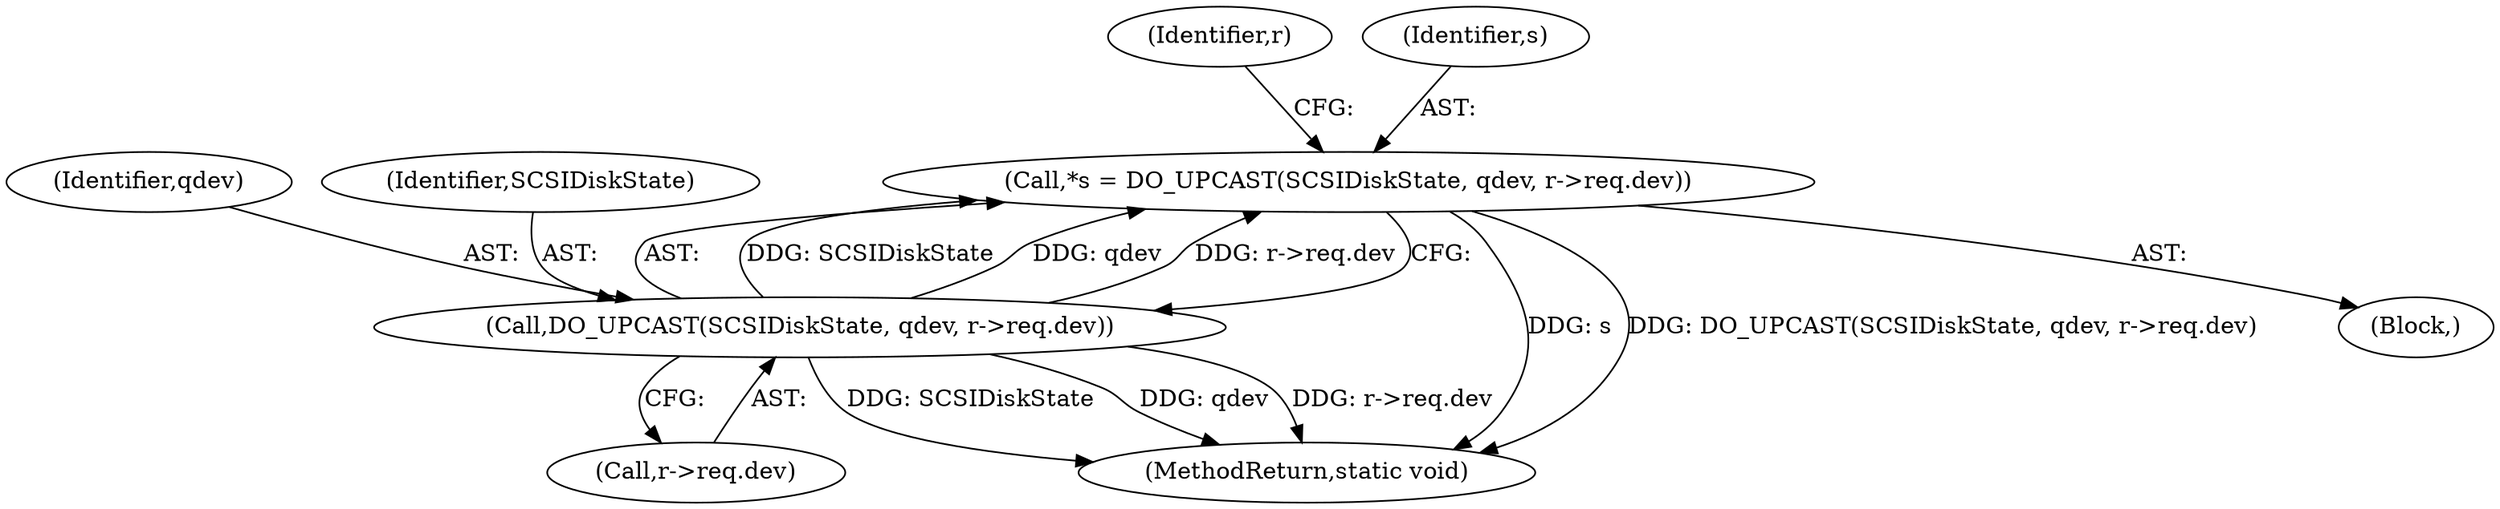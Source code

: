digraph "0_qemu_103b40f51e4012b3b0ad20f615562a1806d7f49a_2@pointer" {
"1000113" [label="(Call,*s = DO_UPCAST(SCSIDiskState, qdev, r->req.dev))"];
"1000115" [label="(Call,DO_UPCAST(SCSIDiskState, qdev, r->req.dev))"];
"1000104" [label="(Block,)"];
"1000231" [label="(MethodReturn,static void)"];
"1000117" [label="(Identifier,qdev)"];
"1000113" [label="(Call,*s = DO_UPCAST(SCSIDiskState, qdev, r->req.dev))"];
"1000115" [label="(Call,DO_UPCAST(SCSIDiskState, qdev, r->req.dev))"];
"1000116" [label="(Identifier,SCSIDiskState)"];
"1000118" [label="(Call,r->req.dev)"];
"1000128" [label="(Identifier,r)"];
"1000114" [label="(Identifier,s)"];
"1000113" -> "1000104"  [label="AST: "];
"1000113" -> "1000115"  [label="CFG: "];
"1000114" -> "1000113"  [label="AST: "];
"1000115" -> "1000113"  [label="AST: "];
"1000128" -> "1000113"  [label="CFG: "];
"1000113" -> "1000231"  [label="DDG: s"];
"1000113" -> "1000231"  [label="DDG: DO_UPCAST(SCSIDiskState, qdev, r->req.dev)"];
"1000115" -> "1000113"  [label="DDG: SCSIDiskState"];
"1000115" -> "1000113"  [label="DDG: qdev"];
"1000115" -> "1000113"  [label="DDG: r->req.dev"];
"1000115" -> "1000118"  [label="CFG: "];
"1000116" -> "1000115"  [label="AST: "];
"1000117" -> "1000115"  [label="AST: "];
"1000118" -> "1000115"  [label="AST: "];
"1000115" -> "1000231"  [label="DDG: qdev"];
"1000115" -> "1000231"  [label="DDG: r->req.dev"];
"1000115" -> "1000231"  [label="DDG: SCSIDiskState"];
}
